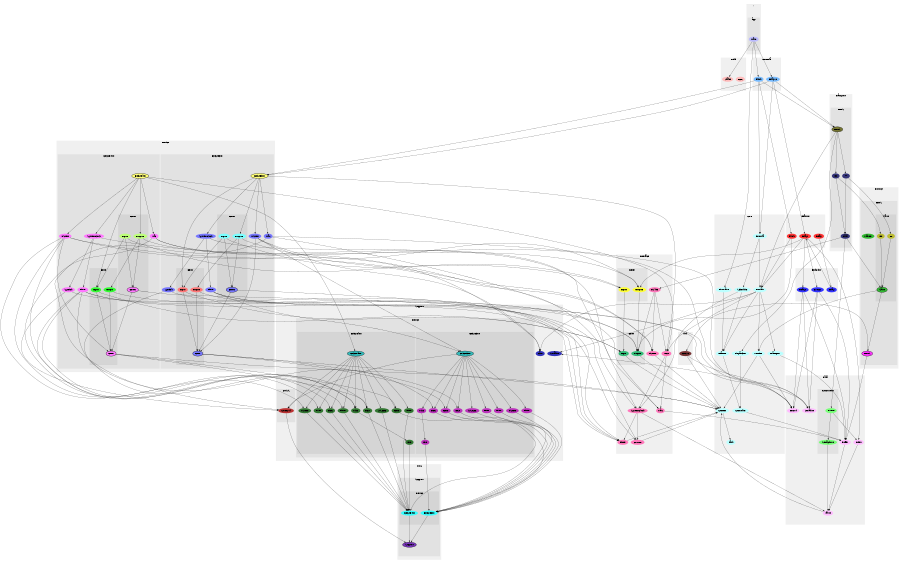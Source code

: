 digraph G {
size="6,4";
ratio="fill";
subgraph cluster_0 {
label=".";
color="#0000000F";
style="filled";
subgraph cluster_1 {
label="app";
color="#0000000F";
style="filled";
u0[label="Main",style="filled",fillcolor="#bbbbff",penwidth="0"];

}

}
subgraph cluster_2 {
label="Build";
color="#0000000F";
style="filled";
u3[label="GCC",style="filled",fillcolor="#ffbbbb",penwidth="0"];
u4[label="Shake",style="filled",fillcolor="#ffbbbb",penwidth="0"];

}
subgraph cluster_3 {
label="Core";
color="#0000000F";
style="filled";
u5[label="Context",style="filled",fillcolor="#bbffff",penwidth="0"];
u6[label="Scheduler",style="filled",fillcolor="#bbffff",penwidth="0"];
u7[label="Firmware",style="filled",fillcolor="#bbffff",penwidth="0"];
u8[label="Transport",style="filled",fillcolor="#bbffff",penwidth="0"];
u9[label="Formula",style="filled",fillcolor="#bbffff",penwidth="0"];
u10[label="Domain",style="filled",fillcolor="#bbffff",penwidth="0"];
u11[label="Version",style="filled",fillcolor="#bbffff",penwidth="0"];
u12[label="Controller",style="filled",fillcolor="#bbffff",penwidth="0"];
u13[label="Task",style="filled",fillcolor="#bbffff",penwidth="0"];
u14[label="Dispatcher",style="filled",fillcolor="#bbffff",penwidth="0"];
u15[label="Feature",style="filled",fillcolor="#bbffff",penwidth="0"];

}
subgraph cluster_4 {
label="Data";
color="#0000000F";
style="filled";
u16[label="Record",style="filled",fillcolor="#ffbbff",penwidth="0"];
u17[label="Buffer",style="filled",fillcolor="#ffbbff",penwidth="0"];
u18[label="Value",style="filled",fillcolor="#ffbbff",penwidth="0"];
u19[label="Index",style="filled",fillcolor="#ffbbff",penwidth="0"];
u22[label="Serialize",style="filled",fillcolor="#ffbbff",penwidth="0"];
subgraph cluster_5 {
label="Concurrent";
color="#0000000F";
style="filled";
u20[label="Queue",style="filled",fillcolor="#77ff77",penwidth="0"];
u21[label="Semaphore",style="filled",fillcolor="#77ff77",penwidth="0"];

}

}
subgraph cluster_6 {
label="Device";
color="#0000000F";
style="filled";
subgraph cluster_7 {
label="GD32F3x0";
color="#0000000F";
style="filled";
u46[label="GD32F3x0",style="filled,bold",fillcolor="#ffff77"];
u36[label="Mac",style="filled",fillcolor="#7777ff",penwidth="0"];
u40[label="SysTick",style="filled",fillcolor="#7777ff",penwidth="0"];
u41[label="SystemClock",style="filled",fillcolor="#7777ff",penwidth="0"];
u44[label="USART",style="filled",fillcolor="#7777ff",penwidth="0"];
u45[label="Timer",style="filled",fillcolor="#7777ff",penwidth="0"];
subgraph cluster_8 {
label="GPIO";
color="#0000000F";
style="filled";
u35[label="GPIO",style="filled,bold",fillcolor="#7777ff"];
u42[label="Input",style="filled",fillcolor="#ff7777",penwidth="0"];
u43[label="Output",style="filled",fillcolor="#ff7777",penwidth="0"];

}
subgraph cluster_9 {
label="GPIOs";
color="#0000000F";
style="filled";
u39[label="GPIOs",style="filled,bold",fillcolor="#7777ff"];
u37[label="Inputs",style="filled",fillcolor="#77ffff",penwidth="0"];
u38[label="Outputs",style="filled",fillcolor="#77ffff",penwidth="0"];

}

}
subgraph cluster_10 {
label="GD32F4xx";
color="#0000000F";
style="filled";
u23[label="GD32F4xx",style="filled,bold",fillcolor="#ffff77"];
u25[label="Mac",style="filled",fillcolor="#ff77ff",penwidth="0"];
u29[label="SysTick",style="filled",fillcolor="#ff77ff",penwidth="0"];
u30[label="SystemClock",style="filled",fillcolor="#ff77ff",penwidth="0"];
u33[label="USART",style="filled",fillcolor="#ff77ff",penwidth="0"];
u34[label="Timer",style="filled",fillcolor="#ff77ff",penwidth="0"];
subgraph cluster_11 {
label="GPIO";
color="#0000000F";
style="filled";
u24[label="GPIO",style="filled,bold",fillcolor="#ff77ff"];
u31[label="Input",style="filled",fillcolor="#33ff33",penwidth="0"];
u32[label="Output",style="filled",fillcolor="#33ff33",penwidth="0"];

}
subgraph cluster_12 {
label="GPIOs";
color="#0000000F";
style="filled";
u28[label="GPIOs",style="filled,bold",fillcolor="#ff77ff"];
u26[label="Inputs",style="filled",fillcolor="#bbff77",penwidth="0"];
u27[label="Outputs",style="filled",fillcolor="#bbff77",penwidth="0"];

}

}

}
subgraph cluster_13 {
label="Endpoint";
color="#0000000F";
style="filled";
u47[label="Relay",style="filled",fillcolor="#3333ff",penwidth="0"];
u48[label="Groups",style="filled",fillcolor="#3333ff",penwidth="0"];
u49[label="Relays",style="filled",fillcolor="#3333ff",penwidth="0"];

}
subgraph cluster_14 {
label="Feature";
color="#0000000F";
style="filled";
u50[label="Relay",style="filled",fillcolor="#ff3333",penwidth="0"];
u51[label="Relays",style="filled",fillcolor="#ff3333",penwidth="0"];
u52[label="Blink",style="filled",fillcolor="#ff3333",penwidth="0"];

}
subgraph cluster_15 {
label="Formula";
color="#0000000F";
style="filled";
u1[label="Relay12",style="filled",fillcolor="#77bbff",penwidth="0"];
u2[label="Blink",style="filled",fillcolor="#77bbff",penwidth="0"];

}
subgraph cluster_16 {
label="Interface";
color="#0000000F";
style="filled";
u53[label="MCU",style="filled",fillcolor="#ff77bb",penwidth="0"];
u54[label="Mac",style="filled",fillcolor="#ff77bb",penwidth="0"];
u55[label="Counter",style="filled",fillcolor="#ff77bb",penwidth="0"];
u58[label="RS485",style="filled",fillcolor="#ff77bb",penwidth="0"];
u59[label="SystemClock",style="filled",fillcolor="#ff77bb",penwidth="0"];
u62[label="USART",style="filled",fillcolor="#ff77bb",penwidth="0"];
u63[label="Timer",style="filled",fillcolor="#ff77bb",penwidth="0"];
subgraph cluster_17 {
label="GPIO";
color="#0000000F";
style="filled";
u60[label="Input",style="filled",fillcolor="#33bb77",penwidth="0"];
u61[label="Output",style="filled",fillcolor="#33bb77",penwidth="0"];

}
subgraph cluster_18 {
label="GPIOs";
color="#0000000F";
style="filled";
u56[label="Inputs",style="filled",fillcolor="#ffff33",penwidth="0"];
u57[label="Outputs",style="filled",fillcolor="#ffff33",penwidth="0"];

}

}
subgraph cluster_19 {
label="Ivory";
color="#0000000F";
style="filled";
subgraph cluster_20 {
label="Support";
color="#0000000F";
style="filled";
u66[label="Support",style="filled,bold",fillcolor="#7733bb"];
subgraph cluster_21 {
label="Device";
color="#0000000F";
style="filled";
u64[label="GD32F4xx",style="filled",fillcolor="#33ffff",penwidth="0"];
u65[label="GD32F3x0",style="filled",fillcolor="#33ffff",penwidth="0"];

}

}

}
subgraph cluster_22 {
label="Protocol";
color="#0000000F";
style="filled";
subgraph cluster_23 {
label="RBUS";
color="#0000000F";
style="filled";
u71[label="RBUS",style="filled,bold",fillcolor="#ff33ff"];
u68[label="Master",style="filled",fillcolor="#33bb33",penwidth="0"];
subgraph cluster_24 {
label="Slave";
color="#0000000F";
style="filled";
u67[label="Slave",style="filled,bold",fillcolor="#33bb33"];
u69[label="Tx",style="filled",fillcolor="#bbbb33",penwidth="0"];
u70[label="Rx",style="filled",fillcolor="#bbbb33",penwidth="0"];

}

}

}
subgraph cluster_25 {
label="Support";
color="#0000000F";
style="filled";
u73[label="Cast",style="filled",fillcolor="#3333bb",penwidth="0"];
u74[label="Serialize",style="filled",fillcolor="#3333bb",penwidth="0"];
subgraph cluster_26 {
label="CMSIS";
color="#0000000F";
style="filled";
u72[label="CoreCM4",style="filled",fillcolor="#bb3333",penwidth="0"];

}
subgraph cluster_27 {
label="Device";
color="#0000000F";
style="filled";
subgraph cluster_28 {
label="GD32F3x0";
color="#0000000F";
style="filled";
u96[label="GD32F3x0",style="filled,bold",fillcolor="#33bbbb"];
u86[label="GPIO",style="filled",fillcolor="#bb33bb",penwidth="0"];
u87[label="SYSCFG",style="filled",fillcolor="#bb33bb",penwidth="0"];
u88[label="RCU",style="filled",fillcolor="#bb33bb",penwidth="0"];
u89[label="EXTI",style="filled",fillcolor="#bb33bb",penwidth="0"];
u90[label="Misc",style="filled",fillcolor="#bb33bb",penwidth="0"];
u91[label="IRQ",style="filled",fillcolor="#bb33bb",penwidth="0"];
u92[label="DMA",style="filled",fillcolor="#bb33bb",penwidth="0"];
u93[label="USART",style="filled",fillcolor="#bb33bb",penwidth="0"];
u94[label="Timer",style="filled",fillcolor="#bb33bb",penwidth="0"];
u95[label="DBG",style="filled",fillcolor="#bb33bb",penwidth="0"];

}
subgraph cluster_29 {
label="GD32F4xx";
color="#0000000F";
style="filled";
u75[label="GD32F4xx",style="filled,bold",fillcolor="#33bbbb"];
u76[label="GPIO",style="filled",fillcolor="#337733",penwidth="0"];
u77[label="SYSCFG",style="filled",fillcolor="#337733",penwidth="0"];
u78[label="RCU",style="filled",fillcolor="#337733",penwidth="0"];
u79[label="EXTI",style="filled",fillcolor="#337733",penwidth="0"];
u80[label="Misc",style="filled",fillcolor="#337733",penwidth="0"];
u81[label="IRQ",style="filled",fillcolor="#337733",penwidth="0"];
u82[label="DMA",style="filled",fillcolor="#337733",penwidth="0"];
u83[label="USART",style="filled",fillcolor="#337733",penwidth="0"];
u84[label="Timer",style="filled",fillcolor="#337733",penwidth="0"];
u85[label="DBG",style="filled",fillcolor="#337733",penwidth="0"];

}

}

}
subgraph cluster_30 {
label="Transport";
color="#0000000F";
style="filled";
subgraph cluster_31 {
label="RBUS";
color="#0000000F";
style="filled";
u100[label="RBUS",style="filled,bold",fillcolor="#777733"];
u97[label="Data",style="filled",fillcolor="#333377",penwidth="0"];
u98[label="Tx",style="filled",fillcolor="#333377",penwidth="0"];
u99[label="Rx",style="filled",fillcolor="#333377",penwidth="0"];

}

}
subgraph cluster_32 {
label="Util";
color="#0000000F";
style="filled";
u101[label="CRC16",style="filled",fillcolor="#773333",penwidth="0"];

}
u0 -> u1;
u0 -> u2;
u0 -> u4;
u0 -> u7;
u1 -> u9;
u1 -> u46;
u1 -> u51;
u1 -> u100;
u2 -> u9;
u2 -> u46;
u2 -> u52;
u2 -> u100;
u5 -> u13;
u6 -> u15;
u6 -> u59;
u7 -> u15;
u8 -> u17;
u9 -> u6;
u9 -> u10;
u10 -> u8;
u10 -> u11;
u10 -> u15;
u10 -> u53;
u10 -> u73;
u10 -> u74;
u11 -> u5;
u11 -> u16;
u12 -> u17;
u14 -> u12;
u15 -> u12;
u17 -> u18;
u18 -> u5;
u19 -> u18;
u20 -> u19;
u20 -> u21;
u21 -> u18;
u22 -> u74;
u23 -> u25;
u23 -> u27;
u23 -> u30;
u23 -> u31;
u23 -> u33;
u23 -> u53;
u23 -> u75;
u24 -> u5;
u24 -> u76;
u24 -> u78;
u25 -> u22;
u25 -> u54;
u25 -> u85;
u26 -> u28;
u26 -> u31;
u26 -> u56;
u27 -> u28;
u27 -> u32;
u27 -> u57;
u28 -> u16;
u28 -> u24;
u29 -> u63;
u29 -> u72;
u30 -> u29;
u30 -> u34;
u30 -> u59;
u31 -> u24;
u31 -> u60;
u32 -> u24;
u32 -> u61;
u33 -> u24;
u33 -> u62;
u33 -> u73;
u33 -> u80;
u33 -> u82;
u33 -> u83;
u34 -> u55;
u34 -> u63;
u34 -> u78;
u34 -> u80;
u34 -> u84;
u35 -> u5;
u35 -> u86;
u35 -> u88;
u36 -> u22;
u36 -> u54;
u36 -> u95;
u37 -> u39;
u37 -> u42;
u37 -> u56;
u38 -> u39;
u38 -> u43;
u38 -> u57;
u39 -> u16;
u39 -> u35;
u40 -> u63;
u40 -> u72;
u41 -> u40;
u41 -> u45;
u41 -> u59;
u42 -> u35;
u42 -> u60;
u43 -> u35;
u43 -> u61;
u44 -> u35;
u44 -> u62;
u44 -> u73;
u44 -> u96;
u45 -> u55;
u45 -> u63;
u45 -> u96;
u46 -> u36;
u46 -> u38;
u46 -> u41;
u46 -> u42;
u46 -> u44;
u46 -> u53;
u47 -> u51;
u48 -> u16;
u48 -> u17;
u48 -> u22;
u49 -> u16;
u49 -> u17;
u49 -> u22;
u50 -> u47;
u51 -> u10;
u51 -> u19;
u51 -> u48;
u51 -> u49;
u51 -> u57;
u52 -> u10;
u52 -> u61;
u53 -> u54;
u53 -> u59;
u54 -> u17;
u55 -> u5;
u56 -> u60;
u57 -> u61;
u58 -> u53;
u58 -> u61;
u58 -> u62;
u59 -> u18;
u59 -> u55;
u59 -> u63;
u60 -> u5;
u61 -> u5;
u62 -> u5;
u63 -> u5;
u64 -> u66;
u65 -> u66;
u67 -> u11;
u67 -> u71;
u69 -> u67;
u70 -> u67;
u71 -> u17;
u71 -> u101;
u72 -> u66;
u75 -> u72;
u75 -> u76;
u75 -> u77;
u75 -> u78;
u75 -> u79;
u75 -> u80;
u75 -> u82;
u75 -> u83;
u75 -> u84;
u75 -> u85;
u76 -> u64;
u77 -> u64;
u78 -> u64;
u79 -> u64;
u80 -> u81;
u81 -> u64;
u82 -> u64;
u83 -> u64;
u84 -> u64;
u85 -> u64;
u86 -> u65;
u87 -> u65;
u88 -> u65;
u89 -> u65;
u90 -> u91;
u91 -> u65;
u92 -> u65;
u93 -> u65;
u94 -> u65;
u95 -> u65;
u96 -> u72;
u96 -> u86;
u96 -> u87;
u96 -> u88;
u96 -> u89;
u96 -> u90;
u96 -> u92;
u96 -> u93;
u96 -> u94;
u96 -> u95;
u97 -> u20;
u97 -> u58;
u97 -> u67;
u98 -> u69;
u98 -> u97;
u99 -> u70;
u99 -> u97;
u100 -> u10;
u100 -> u14;
u100 -> u98;
u100 -> u99;
u101 -> u5;
u101 -> u16;

}
